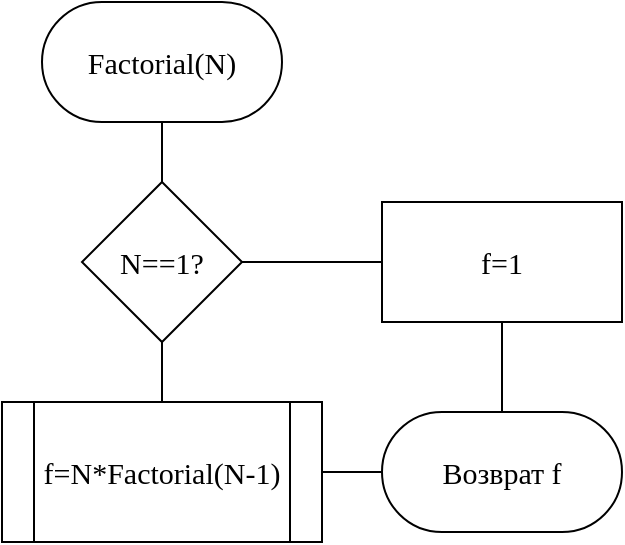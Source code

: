 <mxfile version="21.1.7" type="github">
  <diagram id="NtKInGhpbT3Md37NymQ4" name="Страница 1">
    <mxGraphModel dx="954" dy="533" grid="1" gridSize="10" guides="1" tooltips="1" connect="1" arrows="1" fold="1" page="1" pageScale="1" pageWidth="827" pageHeight="1169" math="0" shadow="0">
      <root>
        <mxCell id="0" />
        <mxCell id="1" parent="0" />
        <mxCell id="QcP04QCASBgb0F3Ka6ls-6" value="" style="edgeStyle=orthogonalEdgeStyle;rounded=0;orthogonalLoop=1;jettySize=auto;html=1;fontSize=15;fontFamily=Times New Roman;endArrow=none;endFill=0;" parent="1" source="QcP04QCASBgb0F3Ka6ls-1" target="QcP04QCASBgb0F3Ka6ls-2" edge="1">
          <mxGeometry relative="1" as="geometry" />
        </mxCell>
        <mxCell id="QcP04QCASBgb0F3Ka6ls-1" value="Factorial(N)" style="rounded=1;whiteSpace=wrap;html=1;arcSize=50;fontSize=15;fontFamily=Times New Roman;" parent="1" vertex="1">
          <mxGeometry x="160" y="100" width="120" height="60" as="geometry" />
        </mxCell>
        <mxCell id="QcP04QCASBgb0F3Ka6ls-7" value="" style="edgeStyle=orthogonalEdgeStyle;rounded=0;orthogonalLoop=1;jettySize=auto;html=1;fontSize=15;fontFamily=Times New Roman;endArrow=none;endFill=0;" parent="1" source="QcP04QCASBgb0F3Ka6ls-2" target="QcP04QCASBgb0F3Ka6ls-3" edge="1">
          <mxGeometry relative="1" as="geometry" />
        </mxCell>
        <mxCell id="QcP04QCASBgb0F3Ka6ls-9" value="" style="edgeStyle=orthogonalEdgeStyle;rounded=0;orthogonalLoop=1;jettySize=auto;html=1;fontSize=15;fontFamily=Times New Roman;endArrow=none;endFill=0;" parent="1" source="QcP04QCASBgb0F3Ka6ls-2" target="QcP04QCASBgb0F3Ka6ls-5" edge="1">
          <mxGeometry relative="1" as="geometry" />
        </mxCell>
        <mxCell id="QcP04QCASBgb0F3Ka6ls-2" value="N==1?" style="rhombus;whiteSpace=wrap;html=1;fontSize=15;fontFamily=Times New Roman;" parent="1" vertex="1">
          <mxGeometry x="180" y="190" width="80" height="80" as="geometry" />
        </mxCell>
        <mxCell id="QcP04QCASBgb0F3Ka6ls-8" value="" style="edgeStyle=orthogonalEdgeStyle;rounded=0;orthogonalLoop=1;jettySize=auto;html=1;fontSize=15;fontFamily=Times New Roman;endArrow=none;endFill=0;" parent="1" source="QcP04QCASBgb0F3Ka6ls-3" target="QcP04QCASBgb0F3Ka6ls-4" edge="1">
          <mxGeometry relative="1" as="geometry" />
        </mxCell>
        <mxCell id="QcP04QCASBgb0F3Ka6ls-3" value="f=N*Factorial(N-1)" style="shape=process;whiteSpace=wrap;html=1;backgroundOutline=1;fontSize=15;fontFamily=Times New Roman;" parent="1" vertex="1">
          <mxGeometry x="140" y="300" width="160" height="70" as="geometry" />
        </mxCell>
        <mxCell id="QcP04QCASBgb0F3Ka6ls-4" value="Возврат f" style="rounded=1;whiteSpace=wrap;html=1;arcSize=50;fontSize=15;fontFamily=Times New Roman;" parent="1" vertex="1">
          <mxGeometry x="330" y="305" width="120" height="60" as="geometry" />
        </mxCell>
        <mxCell id="QcP04QCASBgb0F3Ka6ls-10" value="" style="edgeStyle=orthogonalEdgeStyle;rounded=0;orthogonalLoop=1;jettySize=auto;html=1;fontSize=15;fontFamily=Times New Roman;endArrow=none;endFill=0;" parent="1" source="QcP04QCASBgb0F3Ka6ls-5" target="QcP04QCASBgb0F3Ka6ls-4" edge="1">
          <mxGeometry relative="1" as="geometry" />
        </mxCell>
        <mxCell id="QcP04QCASBgb0F3Ka6ls-5" value="f=1" style="rounded=0;whiteSpace=wrap;html=1;fontSize=15;fontFamily=Times New Roman;" parent="1" vertex="1">
          <mxGeometry x="330" y="200" width="120" height="60" as="geometry" />
        </mxCell>
      </root>
    </mxGraphModel>
  </diagram>
</mxfile>
